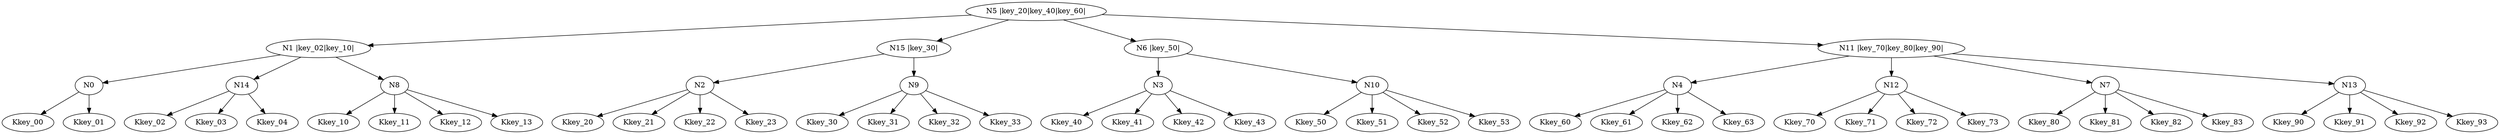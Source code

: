 digraph G {
N5[label="N5 |key_20|key_40|key_60|"]N5 -> N1;
N1[label="N1 |key_02|key_10|"]N1 -> N0;
N0 -> Kkey_00;
N0 -> Kkey_01;
N1 -> N14;
N14 -> Kkey_02;
N14 -> Kkey_03;
N14 -> Kkey_04;
N1 -> N8;
N8 -> Kkey_10;
N8 -> Kkey_11;
N8 -> Kkey_12;
N8 -> Kkey_13;
N5 -> N15;
N15[label="N15 |key_30|"]N15 -> N2;
N2 -> Kkey_20;
N2 -> Kkey_21;
N2 -> Kkey_22;
N2 -> Kkey_23;
N15 -> N9;
N9 -> Kkey_30;
N9 -> Kkey_31;
N9 -> Kkey_32;
N9 -> Kkey_33;
N5 -> N6;
N6[label="N6 |key_50|"]N6 -> N3;
N3 -> Kkey_40;
N3 -> Kkey_41;
N3 -> Kkey_42;
N3 -> Kkey_43;
N6 -> N10;
N10 -> Kkey_50;
N10 -> Kkey_51;
N10 -> Kkey_52;
N10 -> Kkey_53;
N5 -> N11;
N11[label="N11 |key_70|key_80|key_90|"]N11 -> N4;
N4 -> Kkey_60;
N4 -> Kkey_61;
N4 -> Kkey_62;
N4 -> Kkey_63;
N11 -> N12;
N12 -> Kkey_70;
N12 -> Kkey_71;
N12 -> Kkey_72;
N12 -> Kkey_73;
N11 -> N7;
N7 -> Kkey_80;
N7 -> Kkey_81;
N7 -> Kkey_82;
N7 -> Kkey_83;
N11 -> N13;
N13 -> Kkey_90;
N13 -> Kkey_91;
N13 -> Kkey_92;
N13 -> Kkey_93;
}
